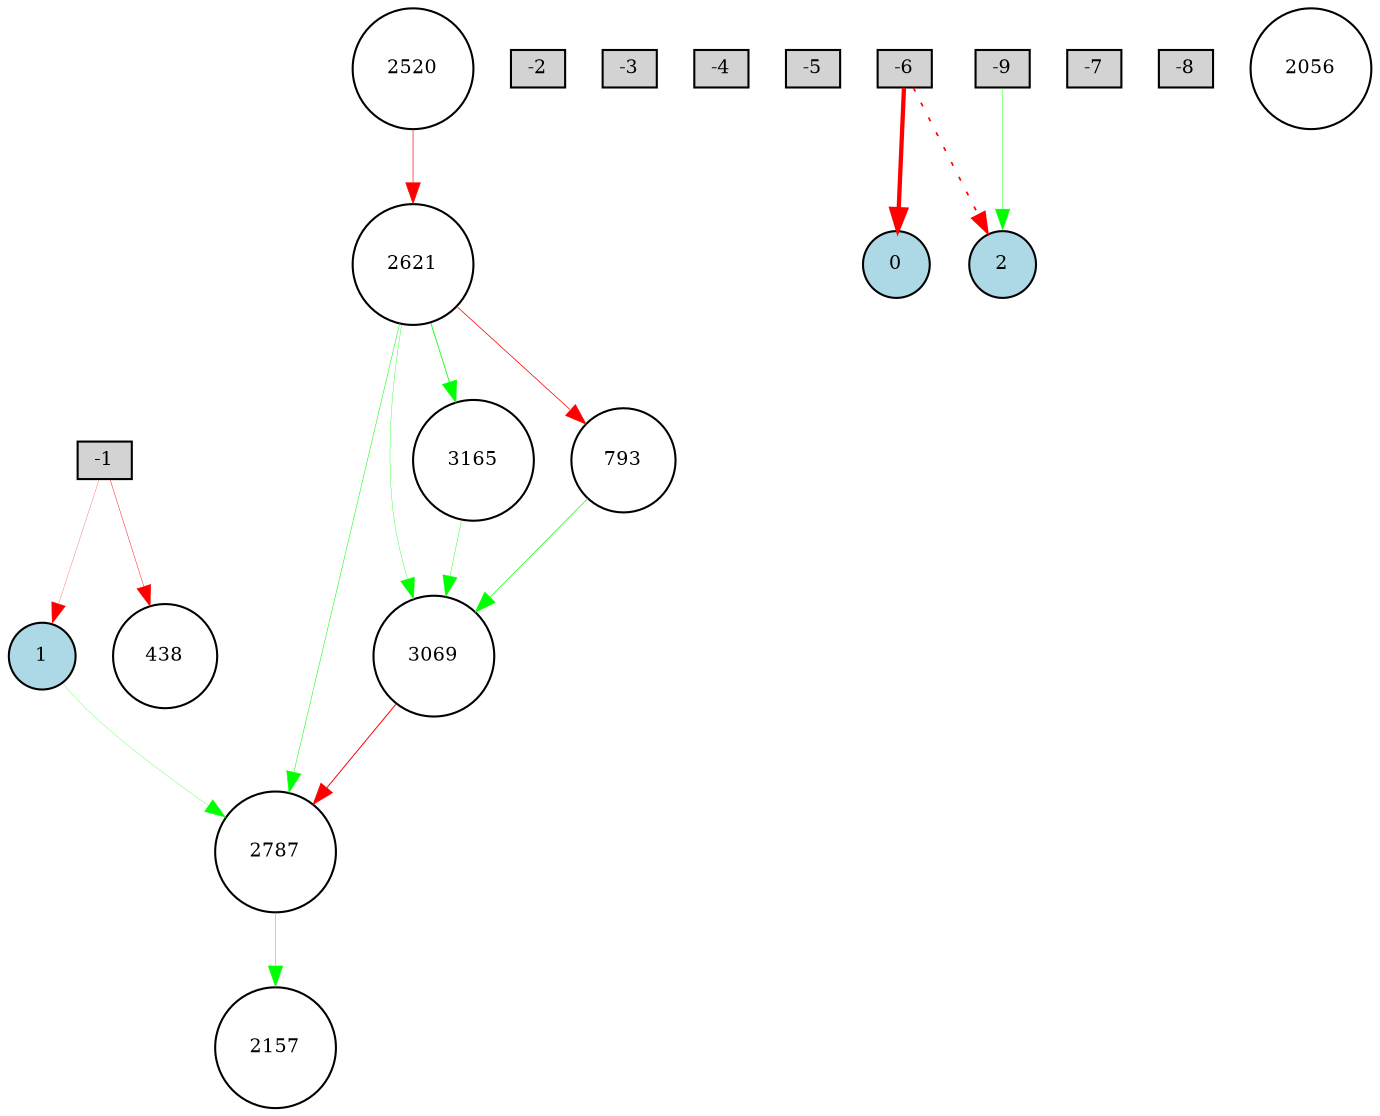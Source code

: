 digraph {
	node [fontsize=9 height=0.2 shape=circle width=0.2]
	-1 [fillcolor=lightgray shape=box style=filled]
	-2 [fillcolor=lightgray shape=box style=filled]
	-3 [fillcolor=lightgray shape=box style=filled]
	-4 [fillcolor=lightgray shape=box style=filled]
	-5 [fillcolor=lightgray shape=box style=filled]
	-6 [fillcolor=lightgray shape=box style=filled]
	-7 [fillcolor=lightgray shape=box style=filled]
	-8 [fillcolor=lightgray shape=box style=filled]
	-9 [fillcolor=lightgray shape=box style=filled]
	0 [fillcolor=lightblue style=filled]
	1 [fillcolor=lightblue style=filled]
	2 [fillcolor=lightblue style=filled]
	2787 [fillcolor=white style=filled]
	2056 [fillcolor=white style=filled]
	2157 [fillcolor=white style=filled]
	3069 [fillcolor=white style=filled]
	3165 [fillcolor=white style=filled]
	438 [fillcolor=white style=filled]
	2520 [fillcolor=white style=filled]
	793 [fillcolor=white style=filled]
	2621 [fillcolor=white style=filled]
	-6 -> 0 [color=red penwidth=2.0607003457603454 style=solid]
	-6 -> 2 [color=red penwidth=0.8085192368790649 style=dotted]
	2621 -> 2787 [color=green penwidth=0.2484560541366898 style=solid]
	-9 -> 2 [color=green penwidth=0.20127435296260401 style=solid]
	2621 -> 793 [color=red penwidth=0.36148089294390207 style=solid]
	2520 -> 2621 [color=red penwidth=0.32060282797928435 style=solid]
	2621 -> 3069 [color=green penwidth=0.16987935937936127 style=solid]
	3069 -> 2787 [color=red penwidth=0.47309350876166734 style=solid]
	-1 -> 1 [color=red penwidth=0.11815523230084912 style=solid]
	1 -> 2787 [color=green penwidth=0.1262337472007837 style=solid]
	793 -> 3069 [color=green penwidth=0.31997023556396154 style=solid]
	-1 -> 438 [color=red penwidth=0.2129093248059475 style=solid]
	2621 -> 3165 [color=green penwidth=0.3865804913323361 style=solid]
	3165 -> 3069 [color=green penwidth=0.19145169307811316 style=solid]
	2787 -> 2157 [color=green penwidth=0.23325798912469806 style=solid]
}
